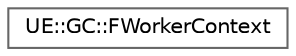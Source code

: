 digraph "Graphical Class Hierarchy"
{
 // INTERACTIVE_SVG=YES
 // LATEX_PDF_SIZE
  bgcolor="transparent";
  edge [fontname=Helvetica,fontsize=10,labelfontname=Helvetica,labelfontsize=10];
  node [fontname=Helvetica,fontsize=10,shape=box,height=0.2,width=0.4];
  rankdir="LR";
  Node0 [id="Node000000",label="UE::GC::FWorkerContext",height=0.2,width=0.4,color="grey40", fillcolor="white", style="filled",URL="$de/de0/structUE_1_1GC_1_1FWorkerContext.html",tooltip="Thread-local context containing initial objects and references to collect."];
}
